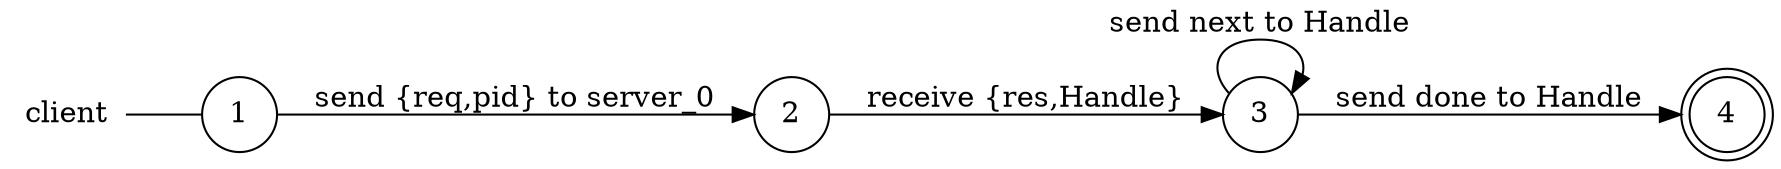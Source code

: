 digraph client {
	rankdir="LR";
	n_0 [label="client", shape="plaintext"];
	n_1 [id="1", shape=circle, label="1"];
	n_0 -> n_1 [arrowhead=none];
	n_2 [id="2", shape=doublecircle, label="4"];
	n_3 [id="4", shape=circle, label="2"];
	n_4 [id="3", shape=circle, label="3"];

	n_3 -> n_4 [id="[$e|3]", label="receive {res,Handle}"];
	n_1 -> n_3 [id="[$e|5]", label="send {req,pid} to server_0"];
	n_4 -> n_2 [id="[$e|4]", label="send done to Handle"];
	n_4 -> n_4 [id="[$e|7]", label="send next to Handle"];
}
